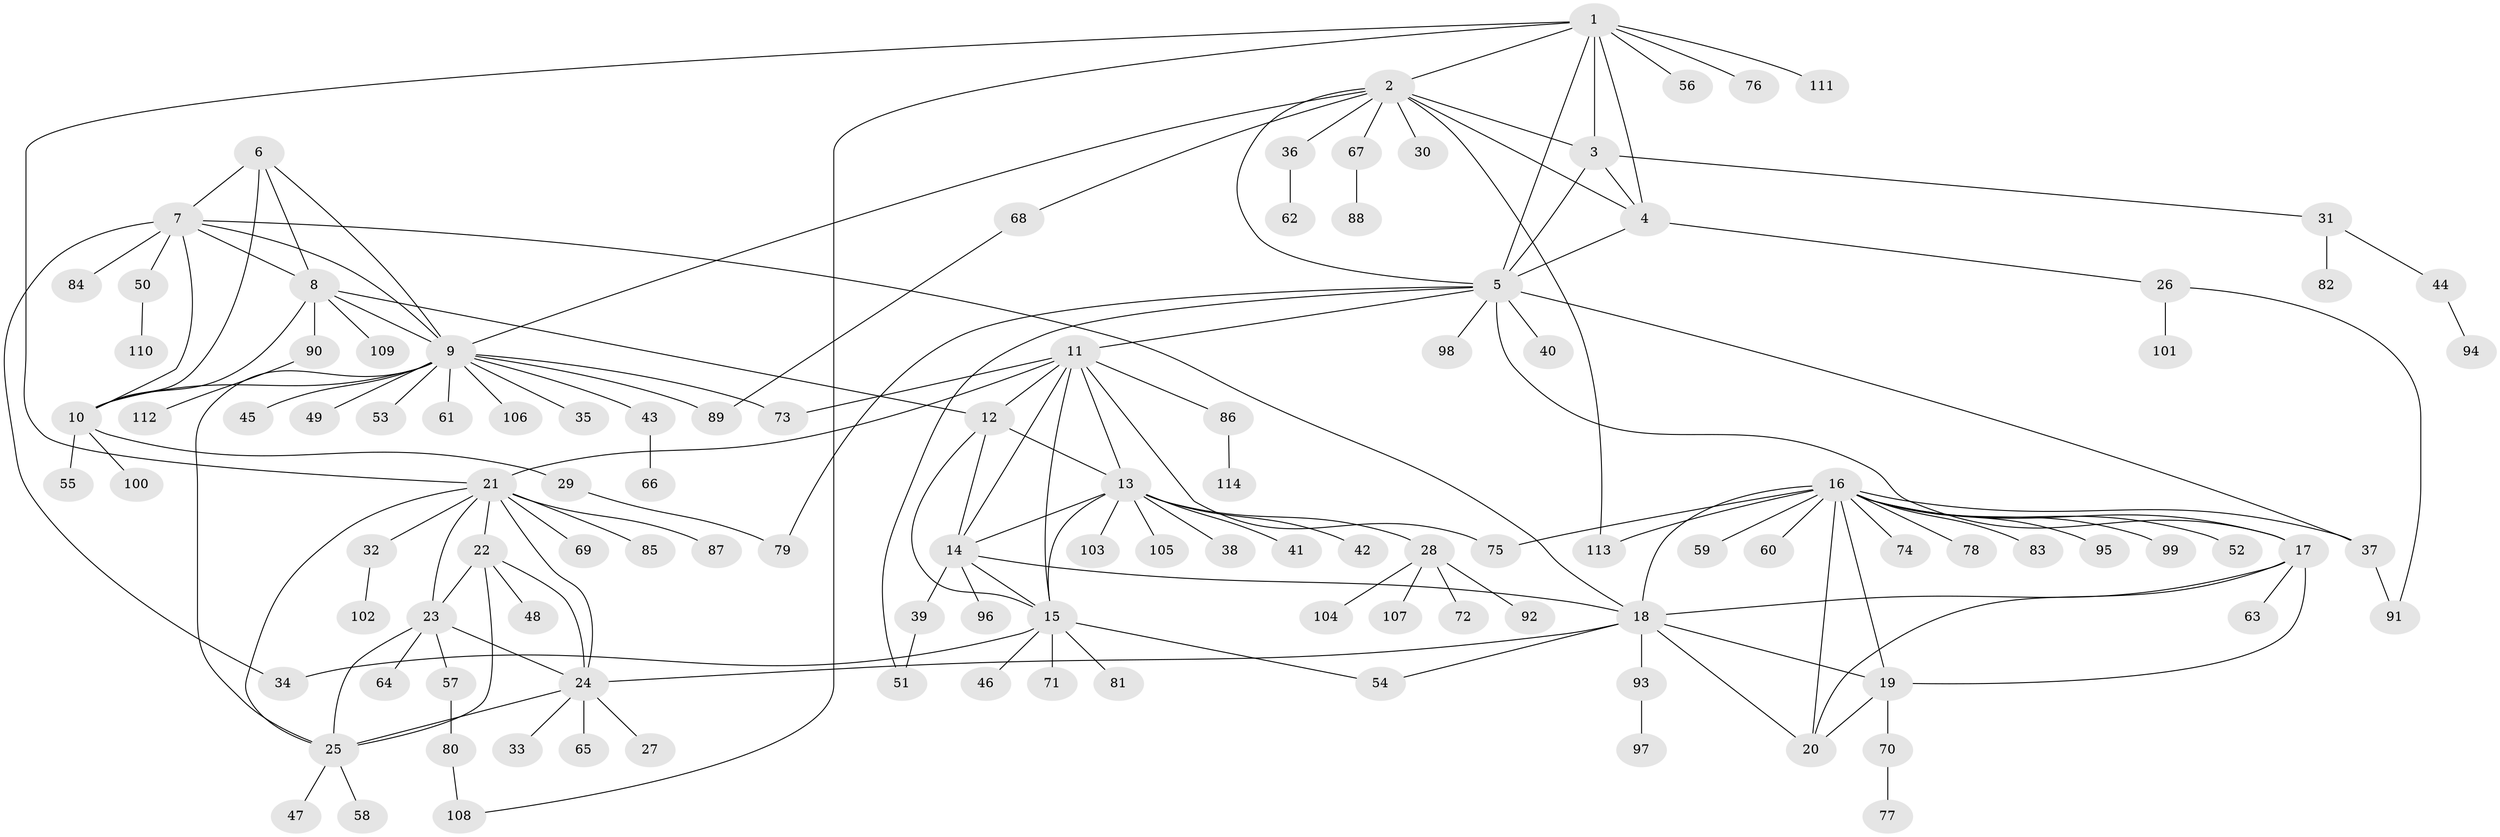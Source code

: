 // coarse degree distribution, {7: 0.022727272727272728, 10: 0.011363636363636364, 4: 0.03409090909090909, 9: 0.011363636363636364, 6: 0.045454545454545456, 8: 0.022727272727272728, 13: 0.011363636363636364, 14: 0.011363636363636364, 18: 0.011363636363636364, 3: 0.045454545454545456, 5: 0.011363636363636364, 2: 0.18181818181818182, 1: 0.5795454545454546}
// Generated by graph-tools (version 1.1) at 2025/42/03/06/25 10:42:08]
// undirected, 114 vertices, 160 edges
graph export_dot {
graph [start="1"]
  node [color=gray90,style=filled];
  1;
  2;
  3;
  4;
  5;
  6;
  7;
  8;
  9;
  10;
  11;
  12;
  13;
  14;
  15;
  16;
  17;
  18;
  19;
  20;
  21;
  22;
  23;
  24;
  25;
  26;
  27;
  28;
  29;
  30;
  31;
  32;
  33;
  34;
  35;
  36;
  37;
  38;
  39;
  40;
  41;
  42;
  43;
  44;
  45;
  46;
  47;
  48;
  49;
  50;
  51;
  52;
  53;
  54;
  55;
  56;
  57;
  58;
  59;
  60;
  61;
  62;
  63;
  64;
  65;
  66;
  67;
  68;
  69;
  70;
  71;
  72;
  73;
  74;
  75;
  76;
  77;
  78;
  79;
  80;
  81;
  82;
  83;
  84;
  85;
  86;
  87;
  88;
  89;
  90;
  91;
  92;
  93;
  94;
  95;
  96;
  97;
  98;
  99;
  100;
  101;
  102;
  103;
  104;
  105;
  106;
  107;
  108;
  109;
  110;
  111;
  112;
  113;
  114;
  1 -- 2;
  1 -- 3;
  1 -- 4;
  1 -- 5;
  1 -- 21;
  1 -- 56;
  1 -- 76;
  1 -- 108;
  1 -- 111;
  2 -- 3;
  2 -- 4;
  2 -- 5;
  2 -- 9;
  2 -- 30;
  2 -- 36;
  2 -- 67;
  2 -- 68;
  2 -- 113;
  3 -- 4;
  3 -- 5;
  3 -- 31;
  4 -- 5;
  4 -- 26;
  5 -- 11;
  5 -- 17;
  5 -- 37;
  5 -- 40;
  5 -- 51;
  5 -- 79;
  5 -- 98;
  6 -- 7;
  6 -- 8;
  6 -- 9;
  6 -- 10;
  7 -- 8;
  7 -- 9;
  7 -- 10;
  7 -- 18;
  7 -- 34;
  7 -- 50;
  7 -- 84;
  8 -- 9;
  8 -- 10;
  8 -- 12;
  8 -- 90;
  8 -- 109;
  9 -- 10;
  9 -- 25;
  9 -- 35;
  9 -- 43;
  9 -- 45;
  9 -- 49;
  9 -- 53;
  9 -- 61;
  9 -- 73;
  9 -- 89;
  9 -- 106;
  10 -- 29;
  10 -- 55;
  10 -- 100;
  11 -- 12;
  11 -- 13;
  11 -- 14;
  11 -- 15;
  11 -- 21;
  11 -- 73;
  11 -- 75;
  11 -- 86;
  12 -- 13;
  12 -- 14;
  12 -- 15;
  13 -- 14;
  13 -- 15;
  13 -- 28;
  13 -- 38;
  13 -- 41;
  13 -- 42;
  13 -- 103;
  13 -- 105;
  14 -- 15;
  14 -- 18;
  14 -- 39;
  14 -- 96;
  15 -- 34;
  15 -- 46;
  15 -- 54;
  15 -- 71;
  15 -- 81;
  16 -- 17;
  16 -- 18;
  16 -- 19;
  16 -- 20;
  16 -- 37;
  16 -- 52;
  16 -- 59;
  16 -- 60;
  16 -- 74;
  16 -- 75;
  16 -- 78;
  16 -- 83;
  16 -- 95;
  16 -- 99;
  16 -- 113;
  17 -- 18;
  17 -- 19;
  17 -- 20;
  17 -- 63;
  18 -- 19;
  18 -- 20;
  18 -- 24;
  18 -- 54;
  18 -- 93;
  19 -- 20;
  19 -- 70;
  21 -- 22;
  21 -- 23;
  21 -- 24;
  21 -- 25;
  21 -- 32;
  21 -- 69;
  21 -- 85;
  21 -- 87;
  22 -- 23;
  22 -- 24;
  22 -- 25;
  22 -- 48;
  23 -- 24;
  23 -- 25;
  23 -- 57;
  23 -- 64;
  24 -- 25;
  24 -- 27;
  24 -- 33;
  24 -- 65;
  25 -- 47;
  25 -- 58;
  26 -- 91;
  26 -- 101;
  28 -- 72;
  28 -- 92;
  28 -- 104;
  28 -- 107;
  29 -- 79;
  31 -- 44;
  31 -- 82;
  32 -- 102;
  36 -- 62;
  37 -- 91;
  39 -- 51;
  43 -- 66;
  44 -- 94;
  50 -- 110;
  57 -- 80;
  67 -- 88;
  68 -- 89;
  70 -- 77;
  80 -- 108;
  86 -- 114;
  90 -- 112;
  93 -- 97;
}
